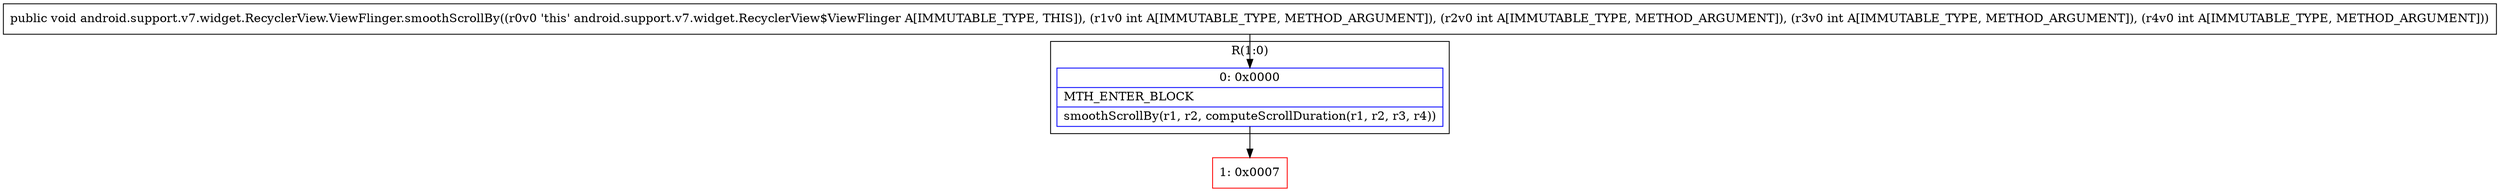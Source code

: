 digraph "CFG forandroid.support.v7.widget.RecyclerView.ViewFlinger.smoothScrollBy(IIII)V" {
subgraph cluster_Region_1551547256 {
label = "R(1:0)";
node [shape=record,color=blue];
Node_0 [shape=record,label="{0\:\ 0x0000|MTH_ENTER_BLOCK\l|smoothScrollBy(r1, r2, computeScrollDuration(r1, r2, r3, r4))\l}"];
}
Node_1 [shape=record,color=red,label="{1\:\ 0x0007}"];
MethodNode[shape=record,label="{public void android.support.v7.widget.RecyclerView.ViewFlinger.smoothScrollBy((r0v0 'this' android.support.v7.widget.RecyclerView$ViewFlinger A[IMMUTABLE_TYPE, THIS]), (r1v0 int A[IMMUTABLE_TYPE, METHOD_ARGUMENT]), (r2v0 int A[IMMUTABLE_TYPE, METHOD_ARGUMENT]), (r3v0 int A[IMMUTABLE_TYPE, METHOD_ARGUMENT]), (r4v0 int A[IMMUTABLE_TYPE, METHOD_ARGUMENT])) }"];
MethodNode -> Node_0;
Node_0 -> Node_1;
}

